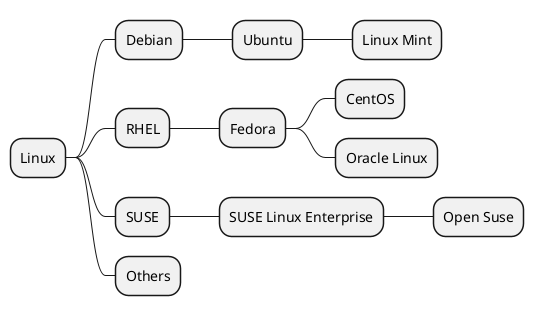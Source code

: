 @startmindmap
* Linux
** Debian
*** Ubuntu
**** Linux Mint
** RHEL
*** Fedora
**** CentOS
**** Oracle Linux
** SUSE
*** SUSE Linux Enterprise
**** Open Suse
** Others
@endmindmap
